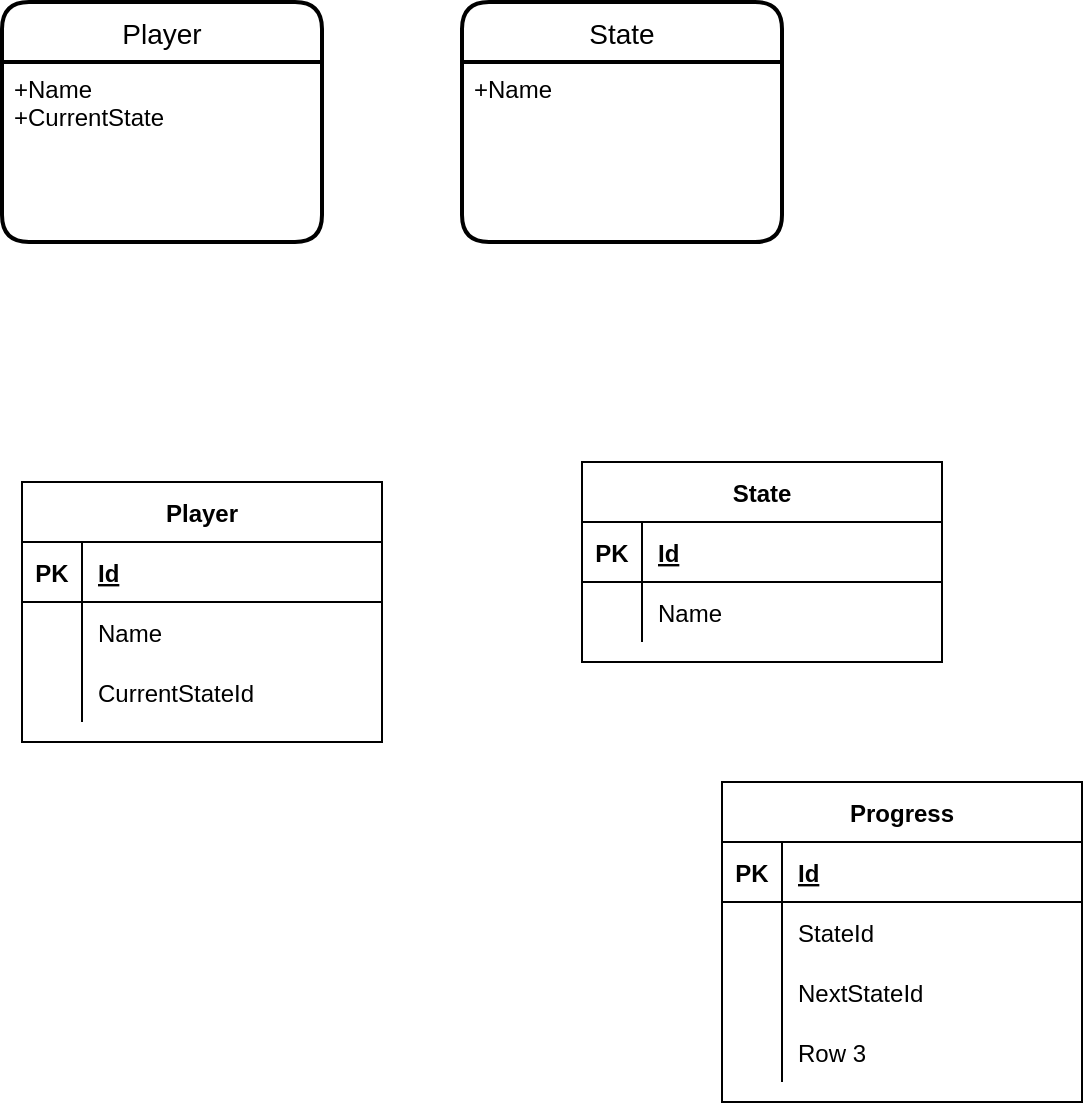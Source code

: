 <mxfile version="20.2.0" type="device"><diagram id="In6DnnLSyAk638BXmWoD" name="Page-1"><mxGraphModel dx="1422" dy="762" grid="1" gridSize="10" guides="1" tooltips="1" connect="1" arrows="1" fold="1" page="1" pageScale="1" pageWidth="827" pageHeight="1169" math="0" shadow="0"><root><mxCell id="0"/><mxCell id="1" parent="0"/><mxCell id="bMQo6qXKDP7SXO7jMdoW-1" value="Player" style="swimlane;childLayout=stackLayout;horizontal=1;startSize=30;horizontalStack=0;rounded=1;fontSize=14;fontStyle=0;strokeWidth=2;resizeParent=0;resizeLast=1;shadow=0;dashed=0;align=center;" vertex="1" parent="1"><mxGeometry x="10" y="10" width="160" height="120" as="geometry"/></mxCell><mxCell id="bMQo6qXKDP7SXO7jMdoW-2" value="+Name&#10;+CurrentState&#10;" style="align=left;strokeColor=none;fillColor=none;spacingLeft=4;fontSize=12;verticalAlign=top;resizable=0;rotatable=0;part=1;" vertex="1" parent="bMQo6qXKDP7SXO7jMdoW-1"><mxGeometry y="30" width="160" height="90" as="geometry"/></mxCell><mxCell id="bMQo6qXKDP7SXO7jMdoW-3" value="State" style="swimlane;childLayout=stackLayout;horizontal=1;startSize=30;horizontalStack=0;rounded=1;fontSize=14;fontStyle=0;strokeWidth=2;resizeParent=0;resizeLast=1;shadow=0;dashed=0;align=center;" vertex="1" parent="1"><mxGeometry x="240" y="10" width="160" height="120" as="geometry"/></mxCell><mxCell id="bMQo6qXKDP7SXO7jMdoW-4" value="+Name" style="align=left;strokeColor=none;fillColor=none;spacingLeft=4;fontSize=12;verticalAlign=top;resizable=0;rotatable=0;part=1;" vertex="1" parent="bMQo6qXKDP7SXO7jMdoW-3"><mxGeometry y="30" width="160" height="90" as="geometry"/></mxCell><mxCell id="bMQo6qXKDP7SXO7jMdoW-10" value="Player" style="shape=table;startSize=30;container=1;collapsible=1;childLayout=tableLayout;fixedRows=1;rowLines=0;fontStyle=1;align=center;resizeLast=1;" vertex="1" parent="1"><mxGeometry x="20" y="250" width="180" height="130" as="geometry"/></mxCell><mxCell id="bMQo6qXKDP7SXO7jMdoW-11" value="" style="shape=tableRow;horizontal=0;startSize=0;swimlaneHead=0;swimlaneBody=0;fillColor=none;collapsible=0;dropTarget=0;points=[[0,0.5],[1,0.5]];portConstraint=eastwest;top=0;left=0;right=0;bottom=1;" vertex="1" parent="bMQo6qXKDP7SXO7jMdoW-10"><mxGeometry y="30" width="180" height="30" as="geometry"/></mxCell><mxCell id="bMQo6qXKDP7SXO7jMdoW-12" value="PK" style="shape=partialRectangle;connectable=0;fillColor=none;top=0;left=0;bottom=0;right=0;fontStyle=1;overflow=hidden;" vertex="1" parent="bMQo6qXKDP7SXO7jMdoW-11"><mxGeometry width="30" height="30" as="geometry"><mxRectangle width="30" height="30" as="alternateBounds"/></mxGeometry></mxCell><mxCell id="bMQo6qXKDP7SXO7jMdoW-13" value="Id" style="shape=partialRectangle;connectable=0;fillColor=none;top=0;left=0;bottom=0;right=0;align=left;spacingLeft=6;fontStyle=5;overflow=hidden;" vertex="1" parent="bMQo6qXKDP7SXO7jMdoW-11"><mxGeometry x="30" width="150" height="30" as="geometry"><mxRectangle width="150" height="30" as="alternateBounds"/></mxGeometry></mxCell><mxCell id="bMQo6qXKDP7SXO7jMdoW-14" value="" style="shape=tableRow;horizontal=0;startSize=0;swimlaneHead=0;swimlaneBody=0;fillColor=none;collapsible=0;dropTarget=0;points=[[0,0.5],[1,0.5]];portConstraint=eastwest;top=0;left=0;right=0;bottom=0;" vertex="1" parent="bMQo6qXKDP7SXO7jMdoW-10"><mxGeometry y="60" width="180" height="30" as="geometry"/></mxCell><mxCell id="bMQo6qXKDP7SXO7jMdoW-15" value="" style="shape=partialRectangle;connectable=0;fillColor=none;top=0;left=0;bottom=0;right=0;editable=1;overflow=hidden;" vertex="1" parent="bMQo6qXKDP7SXO7jMdoW-14"><mxGeometry width="30" height="30" as="geometry"><mxRectangle width="30" height="30" as="alternateBounds"/></mxGeometry></mxCell><mxCell id="bMQo6qXKDP7SXO7jMdoW-16" value="Name" style="shape=partialRectangle;connectable=0;fillColor=none;top=0;left=0;bottom=0;right=0;align=left;spacingLeft=6;overflow=hidden;" vertex="1" parent="bMQo6qXKDP7SXO7jMdoW-14"><mxGeometry x="30" width="150" height="30" as="geometry"><mxRectangle width="150" height="30" as="alternateBounds"/></mxGeometry></mxCell><mxCell id="bMQo6qXKDP7SXO7jMdoW-17" value="" style="shape=tableRow;horizontal=0;startSize=0;swimlaneHead=0;swimlaneBody=0;fillColor=none;collapsible=0;dropTarget=0;points=[[0,0.5],[1,0.5]];portConstraint=eastwest;top=0;left=0;right=0;bottom=0;" vertex="1" parent="bMQo6qXKDP7SXO7jMdoW-10"><mxGeometry y="90" width="180" height="30" as="geometry"/></mxCell><mxCell id="bMQo6qXKDP7SXO7jMdoW-18" value="" style="shape=partialRectangle;connectable=0;fillColor=none;top=0;left=0;bottom=0;right=0;editable=1;overflow=hidden;" vertex="1" parent="bMQo6qXKDP7SXO7jMdoW-17"><mxGeometry width="30" height="30" as="geometry"><mxRectangle width="30" height="30" as="alternateBounds"/></mxGeometry></mxCell><mxCell id="bMQo6qXKDP7SXO7jMdoW-19" value="CurrentStateId" style="shape=partialRectangle;connectable=0;fillColor=none;top=0;left=0;bottom=0;right=0;align=left;spacingLeft=6;overflow=hidden;" vertex="1" parent="bMQo6qXKDP7SXO7jMdoW-17"><mxGeometry x="30" width="150" height="30" as="geometry"><mxRectangle width="150" height="30" as="alternateBounds"/></mxGeometry></mxCell><mxCell id="bMQo6qXKDP7SXO7jMdoW-23" value="State" style="shape=table;startSize=30;container=1;collapsible=1;childLayout=tableLayout;fixedRows=1;rowLines=0;fontStyle=1;align=center;resizeLast=1;" vertex="1" parent="1"><mxGeometry x="300" y="240" width="180" height="100" as="geometry"/></mxCell><mxCell id="bMQo6qXKDP7SXO7jMdoW-24" value="" style="shape=tableRow;horizontal=0;startSize=0;swimlaneHead=0;swimlaneBody=0;fillColor=none;collapsible=0;dropTarget=0;points=[[0,0.5],[1,0.5]];portConstraint=eastwest;top=0;left=0;right=0;bottom=1;" vertex="1" parent="bMQo6qXKDP7SXO7jMdoW-23"><mxGeometry y="30" width="180" height="30" as="geometry"/></mxCell><mxCell id="bMQo6qXKDP7SXO7jMdoW-25" value="PK" style="shape=partialRectangle;connectable=0;fillColor=none;top=0;left=0;bottom=0;right=0;fontStyle=1;overflow=hidden;" vertex="1" parent="bMQo6qXKDP7SXO7jMdoW-24"><mxGeometry width="30" height="30" as="geometry"><mxRectangle width="30" height="30" as="alternateBounds"/></mxGeometry></mxCell><mxCell id="bMQo6qXKDP7SXO7jMdoW-26" value="Id" style="shape=partialRectangle;connectable=0;fillColor=none;top=0;left=0;bottom=0;right=0;align=left;spacingLeft=6;fontStyle=5;overflow=hidden;" vertex="1" parent="bMQo6qXKDP7SXO7jMdoW-24"><mxGeometry x="30" width="150" height="30" as="geometry"><mxRectangle width="150" height="30" as="alternateBounds"/></mxGeometry></mxCell><mxCell id="bMQo6qXKDP7SXO7jMdoW-27" value="" style="shape=tableRow;horizontal=0;startSize=0;swimlaneHead=0;swimlaneBody=0;fillColor=none;collapsible=0;dropTarget=0;points=[[0,0.5],[1,0.5]];portConstraint=eastwest;top=0;left=0;right=0;bottom=0;" vertex="1" parent="bMQo6qXKDP7SXO7jMdoW-23"><mxGeometry y="60" width="180" height="30" as="geometry"/></mxCell><mxCell id="bMQo6qXKDP7SXO7jMdoW-28" value="" style="shape=partialRectangle;connectable=0;fillColor=none;top=0;left=0;bottom=0;right=0;editable=1;overflow=hidden;" vertex="1" parent="bMQo6qXKDP7SXO7jMdoW-27"><mxGeometry width="30" height="30" as="geometry"><mxRectangle width="30" height="30" as="alternateBounds"/></mxGeometry></mxCell><mxCell id="bMQo6qXKDP7SXO7jMdoW-29" value="Name" style="shape=partialRectangle;connectable=0;fillColor=none;top=0;left=0;bottom=0;right=0;align=left;spacingLeft=6;overflow=hidden;" vertex="1" parent="bMQo6qXKDP7SXO7jMdoW-27"><mxGeometry x="30" width="150" height="30" as="geometry"><mxRectangle width="150" height="30" as="alternateBounds"/></mxGeometry></mxCell><mxCell id="bMQo6qXKDP7SXO7jMdoW-36" value="Progress" style="shape=table;startSize=30;container=1;collapsible=1;childLayout=tableLayout;fixedRows=1;rowLines=0;fontStyle=1;align=center;resizeLast=1;" vertex="1" parent="1"><mxGeometry x="370" y="400" width="180" height="160" as="geometry"/></mxCell><mxCell id="bMQo6qXKDP7SXO7jMdoW-37" value="" style="shape=tableRow;horizontal=0;startSize=0;swimlaneHead=0;swimlaneBody=0;fillColor=none;collapsible=0;dropTarget=0;points=[[0,0.5],[1,0.5]];portConstraint=eastwest;top=0;left=0;right=0;bottom=1;" vertex="1" parent="bMQo6qXKDP7SXO7jMdoW-36"><mxGeometry y="30" width="180" height="30" as="geometry"/></mxCell><mxCell id="bMQo6qXKDP7SXO7jMdoW-38" value="PK" style="shape=partialRectangle;connectable=0;fillColor=none;top=0;left=0;bottom=0;right=0;fontStyle=1;overflow=hidden;" vertex="1" parent="bMQo6qXKDP7SXO7jMdoW-37"><mxGeometry width="30" height="30" as="geometry"><mxRectangle width="30" height="30" as="alternateBounds"/></mxGeometry></mxCell><mxCell id="bMQo6qXKDP7SXO7jMdoW-39" value="Id" style="shape=partialRectangle;connectable=0;fillColor=none;top=0;left=0;bottom=0;right=0;align=left;spacingLeft=6;fontStyle=5;overflow=hidden;" vertex="1" parent="bMQo6qXKDP7SXO7jMdoW-37"><mxGeometry x="30" width="150" height="30" as="geometry"><mxRectangle width="150" height="30" as="alternateBounds"/></mxGeometry></mxCell><mxCell id="bMQo6qXKDP7SXO7jMdoW-40" value="" style="shape=tableRow;horizontal=0;startSize=0;swimlaneHead=0;swimlaneBody=0;fillColor=none;collapsible=0;dropTarget=0;points=[[0,0.5],[1,0.5]];portConstraint=eastwest;top=0;left=0;right=0;bottom=0;" vertex="1" parent="bMQo6qXKDP7SXO7jMdoW-36"><mxGeometry y="60" width="180" height="30" as="geometry"/></mxCell><mxCell id="bMQo6qXKDP7SXO7jMdoW-41" value="" style="shape=partialRectangle;connectable=0;fillColor=none;top=0;left=0;bottom=0;right=0;editable=1;overflow=hidden;" vertex="1" parent="bMQo6qXKDP7SXO7jMdoW-40"><mxGeometry width="30" height="30" as="geometry"><mxRectangle width="30" height="30" as="alternateBounds"/></mxGeometry></mxCell><mxCell id="bMQo6qXKDP7SXO7jMdoW-42" value="StateId" style="shape=partialRectangle;connectable=0;fillColor=none;top=0;left=0;bottom=0;right=0;align=left;spacingLeft=6;overflow=hidden;" vertex="1" parent="bMQo6qXKDP7SXO7jMdoW-40"><mxGeometry x="30" width="150" height="30" as="geometry"><mxRectangle width="150" height="30" as="alternateBounds"/></mxGeometry></mxCell><mxCell id="bMQo6qXKDP7SXO7jMdoW-43" value="" style="shape=tableRow;horizontal=0;startSize=0;swimlaneHead=0;swimlaneBody=0;fillColor=none;collapsible=0;dropTarget=0;points=[[0,0.5],[1,0.5]];portConstraint=eastwest;top=0;left=0;right=0;bottom=0;" vertex="1" parent="bMQo6qXKDP7SXO7jMdoW-36"><mxGeometry y="90" width="180" height="30" as="geometry"/></mxCell><mxCell id="bMQo6qXKDP7SXO7jMdoW-44" value="" style="shape=partialRectangle;connectable=0;fillColor=none;top=0;left=0;bottom=0;right=0;editable=1;overflow=hidden;" vertex="1" parent="bMQo6qXKDP7SXO7jMdoW-43"><mxGeometry width="30" height="30" as="geometry"><mxRectangle width="30" height="30" as="alternateBounds"/></mxGeometry></mxCell><mxCell id="bMQo6qXKDP7SXO7jMdoW-45" value="NextStateId" style="shape=partialRectangle;connectable=0;fillColor=none;top=0;left=0;bottom=0;right=0;align=left;spacingLeft=6;overflow=hidden;" vertex="1" parent="bMQo6qXKDP7SXO7jMdoW-43"><mxGeometry x="30" width="150" height="30" as="geometry"><mxRectangle width="150" height="30" as="alternateBounds"/></mxGeometry></mxCell><mxCell id="bMQo6qXKDP7SXO7jMdoW-46" value="" style="shape=tableRow;horizontal=0;startSize=0;swimlaneHead=0;swimlaneBody=0;fillColor=none;collapsible=0;dropTarget=0;points=[[0,0.5],[1,0.5]];portConstraint=eastwest;top=0;left=0;right=0;bottom=0;" vertex="1" parent="bMQo6qXKDP7SXO7jMdoW-36"><mxGeometry y="120" width="180" height="30" as="geometry"/></mxCell><mxCell id="bMQo6qXKDP7SXO7jMdoW-47" value="" style="shape=partialRectangle;connectable=0;fillColor=none;top=0;left=0;bottom=0;right=0;editable=1;overflow=hidden;" vertex="1" parent="bMQo6qXKDP7SXO7jMdoW-46"><mxGeometry width="30" height="30" as="geometry"><mxRectangle width="30" height="30" as="alternateBounds"/></mxGeometry></mxCell><mxCell id="bMQo6qXKDP7SXO7jMdoW-48" value="Row 3" style="shape=partialRectangle;connectable=0;fillColor=none;top=0;left=0;bottom=0;right=0;align=left;spacingLeft=6;overflow=hidden;" vertex="1" parent="bMQo6qXKDP7SXO7jMdoW-46"><mxGeometry x="30" width="150" height="30" as="geometry"><mxRectangle width="150" height="30" as="alternateBounds"/></mxGeometry></mxCell></root></mxGraphModel></diagram></mxfile>